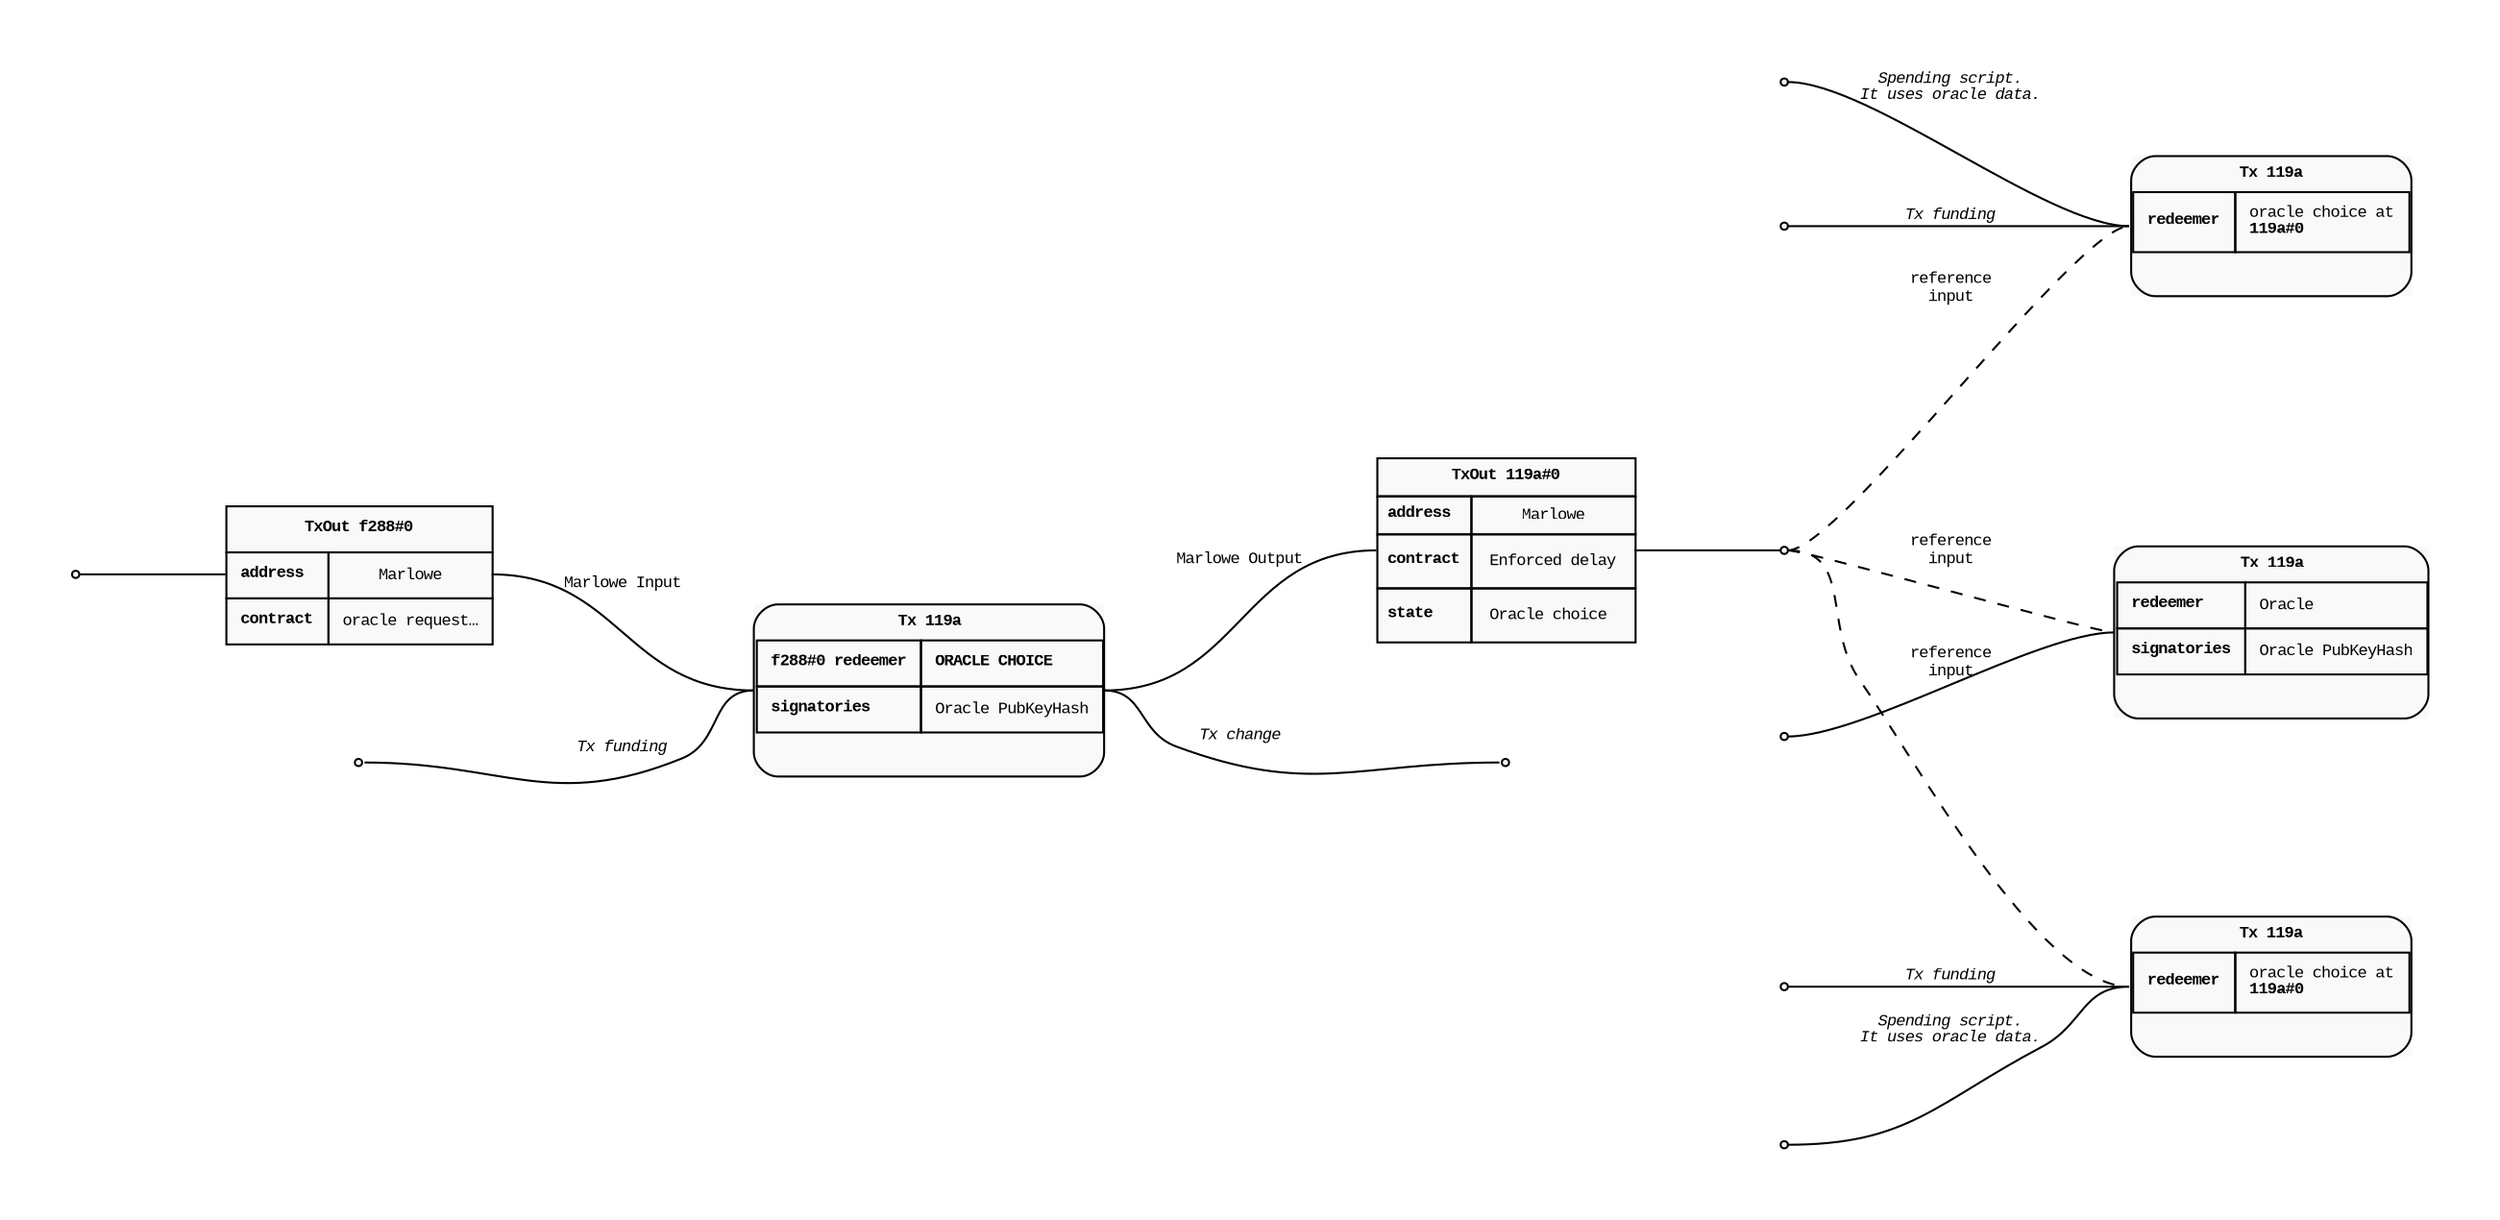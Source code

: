 digraph Oracle_Choice_Referencing {
  rankdir=LR;
  graph [pad="0.5", nodesep="0.8", ranksep="1"];
  node [shape=rect, style="filled", fillcolor="#f9f9f9", fontname="Courier New", fontsize="8pt"];
  edge [arrowhead=none, tailport="e", headport="w", color="#aaa", fontname="Courier New", fontsize="8pt"];

  MarloweInitialThreadPoint [shape=point];
  MarloweInitialThreadPoint -> MarloweOracleRequestOutput;

  MarloweOracleRequestOutput [label=<
    <TABLE CELLSPACING="0" CELLPADDING="6" border="0" CELLBORDER="1" color="#aaa">
      <TR>
        <TD colspan="2" align="center"><b>TxOut f288#0</b></TD>
      </TR>
      <TR>
        <TD align="left"><b>address</b></TD>
        <TD>Marlowe</TD>
      </TR>
      <TR>
        <TD align="left" balign="left"><b>contract</b></TD>
        <TD align="left" balign="left">oracle request…</TD>
      </TR>
    </TABLE>
  > shape="plain" border="0"]

  MarloweOracleRequestOutput -> Tx [label=<Marlowe Input>];

  Tx [label=<
    <TABLE CELLSPACING="0" CELLPADDING="4" border="1" CELLBORDER="0" style="rounded" color="#aaa">
      <TR>
        <TD colspan="2" align="center"><b>Tx 119a</b></TD>
      </TR>
      <TR>
        <TD CELLPADDING="0">
          <TABLE CELLSPACING="0" CELLPADDING="6" border="0" CELLBORDER="0">
            <TR>
              <TD border="1" align="left"><b>f288#0 redeemer</b></TD>
              <TD border="1" align="left" balign="left"><b>ORACLE CHOICE</b></TD>
            </TR>
            <TR>
              <TD border="1" align="left"><b>signatories</b></TD>
              <TD border="1" align="left">Oracle PubKeyHash</TD>
            </TR>
            <TR>
              <TD collspan="2" align="center"> </TD>
            </TR>
          </TABLE>
        </TD>
      </TR>
    </TABLE>
  > color="#aaa" shape="plain"];


  FundingOutput [shape=point];
  FundingOutput -> Tx [label=<<i>Tx funding</i>>];

  MarloweOutput [label=<
    <TABLE CELLSPACING="0" CELLPADDING="4" border="0" CELLBORDER="1" color="#aaa">
      <TR>
        <TD colspan="2" align="center"><b>TxOut 119a#0</b></TD>
      </TR>
      <TR>
        <TD align="left"><b>address</b></TD>
        <TD>Marlowe</TD>
      </TR>
      <TR>
        <TD align="left"><b>contract</b></TD>
        <TD align="left" balign="left" cellpadding="8">Enforced delay</TD>
      </TR>
      <TR>
        <TD align="left"><b>state</b></TD>
        <TD align="left" balign="left" cellpadding="8">Oracle choice</TD>
      </TR>
    </TABLE>
  > shape="plain" border="1" color="#000"]

  Tx -> MarloweOutput [label=<Marlowe Output>];

  change [shape=point];
  Tx -> change [label=<<i>Tx change</i>>];


  MarloweResultingThreadPoint [shape=point];
  MarloweOutput -> MarloweResultingThreadPoint;

  AnotherSpendingValidatorInitialThreadPoint [shape=point];
  AnotherSpendingValidatorInitialThreadPoint -> AnotherSpendingValidatorTx;

  AnotherSpendingValidatorTx [label=<
    <TABLE CELLSPACING="0" CELLPADDING="4" border="1" CELLBORDER="0" style="rounded" color="#aaa">
      <TR>
        <TD colspan="2" align="center"><b>Tx 119a</b></TD>
      </TR>
      <TR>
        <TD CELLPADDING="0">
          <TABLE CELLSPACING="0" CELLPADDING="6" border="0" CELLBORDER="0">
            <TR>
              <TD border="1" align="left"><b>redeemer</b></TD>
              <TD border="1" align="left" balign="left">Oracle</TD>
            </TR>
            <TR>
              <TD border="1" align="left"><b>signatories</b></TD>
              <TD border="1" align="left">Oracle PubKeyHash</TD>
            </TR>
            <TR>
              <TD collspan="2" align="center"> </TD>
            </TR>
          </TABLE>
        </TD>
      </TR>
    </TABLE>
  > color="#aaa" shape="plain"];

  MarloweResultingThreadPoint -> AnotherSpendingValidatorTx [style="dashed" splines="ortho" label=<reference<br/>input> fontcolor="#888"];

  DataConsumer1Funding [shape=point];
  DataConsumer1SpendingScript [shape=point];
  DataConsumer1Tx [label=<
    <TABLE CELLSPACING="0" CELLPADDING="4" border="1" CELLBORDER="0" style="rounded" color="#aaa">
      <TR>
        <TD colspan="2" align="center"><b>Tx 119a</b></TD>
      </TR>
      <TR>
        <TD CELLPADDING="0">
          <TABLE CELLSPACING="0" CELLPADDING="6" border="0" CELLBORDER="0">
            <TR>
              <TD border="1" align="left"><b>redeemer</b></TD>
              <TD border="1" align="left" balign="left">oracle choice at<br/><b>119a#0</b></TD>
            </TR>
            <TR>
              <TD collspan="2" align="center"> </TD>
            </TR>
          </TABLE>
        </TD>
      </TR>
    </TABLE>
  > color="#aaa" shape="plain"];

  DataConsumer1Funding -> DataConsumer1Tx [label=<<i>Tx funding</i>>];
  MarloweResultingThreadPoint -> DataConsumer1Tx [style="dashed" splines="ortho" label=<reference<br/>input> fontcolor="#888"];
  DataConsumer1SpendingScript -> DataConsumer1Tx [label=<<i>Spending script.<br/>It uses oracle data.</i>>];

  DataConsumer2Funding [shape=point];
  DataConsumer2SpendingScript [shape=point];
  DataConsumer2Tx [label=<
    <TABLE CELLSPACING="0" CELLPADDING="4" border="1" CELLBORDER="0" style="rounded" color="#aaa">
      <TR>
        <TD colspan="2" align="center"><b>Tx 119a</b></TD>
      </TR>
      <TR>
        <TD CELLPADDING="0">
          <TABLE CELLSPACING="0" CELLPADDING="6" border="0" CELLBORDER="0">
            <TR>
              <TD border="1" align="left"><b>redeemer</b></TD>
              <TD border="1" align="left" balign="left">oracle choice at<br/><b>119a#0</b></TD>
            </TR>
            <TR>
              <TD collspan="2" align="center"> </TD>
            </TR>
          </TABLE>
        </TD>
      </TR>
    </TABLE>
  > color="#aaa" shape="plain"];

  DataConsumer2Funding -> DataConsumer2Tx [label=<<i>Tx funding</i>>];
  MarloweResultingThreadPoint -> DataConsumer2Tx [style="dashed" splines="ortho" label=<reference<br/>input> fontcolor="#888"];
  DataConsumer2SpendingScript -> DataConsumer2Tx [label=<<i>Spending script.<br/>It uses oracle data.</i>>];


  // DataConsumer3Funding [shape=point];


  // AnotherMintingValidatorInitialThreadPoint [shape=point];
  // AnotherMintingValidatorInitialThreadPoint -> AnotherMintingValidatorTx;

  // AnotherMintingValidatorTx [label=<
  //   <TABLE CELLSPACING="0" CELLPADDING="4" border="1" CELLBORDER="0" style="rounded" color="#aaa">
  //     <TR>
  //       <TD colspan="2" align="center"><b>Tx 119a</b></TD>
  //     </TR>
  //     <TR>
  //       <TD CELLPADDING="0">
  //         <TABLE CELLSPACING="0" CELLPADDING="6" border="0" CELLBORDER="0">
  //           <TR>
  //             <TD border="1" align="left"><b>f288#0 redeemer</b></TD>
  //             <TD border="1" align="left" balign="left"><b>ORACLE CHOICE</b></TD>
  //           </TR>
  //           <TR>
  //             <TD border="1" align="left"><b>signatories</b></TD>
  //             <TD border="1" align="left">Oracle PubKeyHash</TD>
  //           </TR>
  //           <TR>
  //             <TD collspan="2" align="center"> </TD>
  //           </TR>
  //         </TABLE>
  //       </TD>
  //     </TR>
  //   </TABLE>
  // > color="#aaa" shape="plain"];

  // MarloweResultingThreadPoint -> AnotherMintingValidatorTx [style="dashed" splines="ortho" label=<reference<br/>input> fontcolor="#888"];
}

